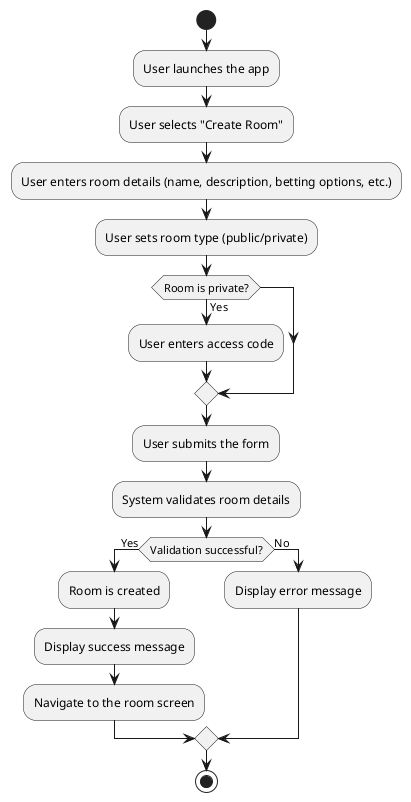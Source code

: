@startuml
start
:User launches the app;
:User selects "Create Room";
:User enters room details (name, description, betting options, etc.);
:User sets room type (public/private);
if (Room is private?) then (Yes)
  :User enters access code;
endif
:User submits the form;
:System validates room details;
if (Validation successful?) then (Yes)
  :Room is created;
  :Display success message;
  :Navigate to the room screen;
else (No)
  :Display error message;
endif
stop
@enduml
